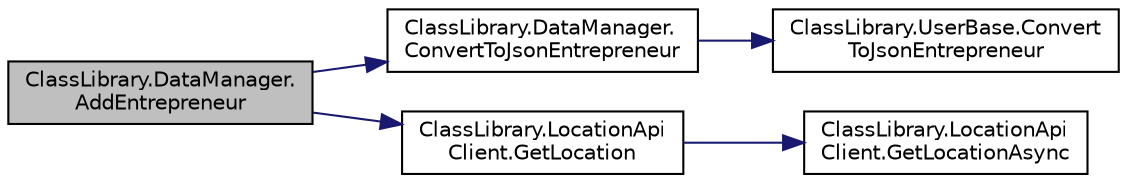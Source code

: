 digraph "ClassLibrary.DataManager.AddEntrepreneur"
{
 // INTERACTIVE_SVG=YES
 // LATEX_PDF_SIZE
  edge [fontname="Helvetica",fontsize="10",labelfontname="Helvetica",labelfontsize="10"];
  node [fontname="Helvetica",fontsize="10",shape=record];
  rankdir="LR";
  Node1 [label="ClassLibrary.DataManager.\lAddEntrepreneur",height=0.2,width=0.4,color="black", fillcolor="grey75", style="filled", fontcolor="black",tooltip="Agrega emprendedores a la lista"];
  Node1 -> Node2 [color="midnightblue",fontsize="10",style="solid",fontname="Helvetica"];
  Node2 [label="ClassLibrary.DataManager.\lConvertToJsonEntrepreneur",height=0.2,width=0.4,color="black", fillcolor="white", style="filled",URL="$classClassLibrary_1_1DataManager.html#a1f755ee0d63048bcc088ce7a24b5d226",tooltip="Convierte los datos de Entrepreneur a Json"];
  Node2 -> Node3 [color="midnightblue",fontsize="10",style="solid",fontname="Helvetica"];
  Node3 [label="ClassLibrary.UserBase.Convert\lToJsonEntrepreneur",height=0.2,width=0.4,color="black", fillcolor="white", style="filled",URL="$classClassLibrary_1_1UserBase.html#a2a888c4f1916e35d6fdd7540049d2ed5",tooltip="Convierte el objeto a texto en formato Json. El objeto puede ser reconstruido a partir del texto en f..."];
  Node1 -> Node4 [color="midnightblue",fontsize="10",style="solid",fontname="Helvetica"];
  Node4 [label="ClassLibrary.LocationApi\lClient.GetLocation",height=0.2,width=0.4,color="black", fillcolor="white", style="filled",URL="$classClassLibrary_1_1LocationApiClient.html#a86e0cc441fb8dc61749885b9df7f0200",tooltip=" "];
  Node4 -> Node5 [color="midnightblue",fontsize="10",style="solid",fontname="Helvetica"];
  Node5 [label="ClassLibrary.LocationApi\lClient.GetLocationAsync",height=0.2,width=0.4,color="black", fillcolor="white", style="filled",URL="$classClassLibrary_1_1LocationApiClient.html#a4733f71042fc2111abf5a4bfdd881ef1",tooltip="Obtiene las coordenadas de una dirección."];
}
